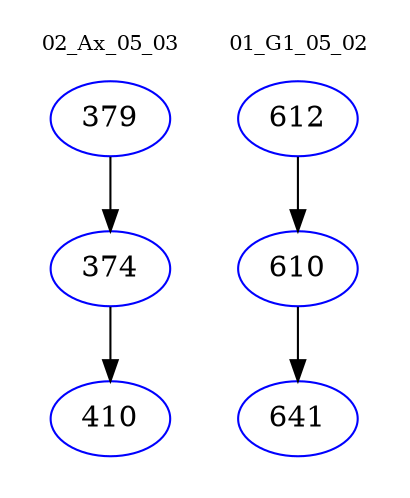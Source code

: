 digraph{
subgraph cluster_0 {
color = white
label = "02_Ax_05_03";
fontsize=10;
T0_379 [label="379", color="blue"]
T0_379 -> T0_374 [color="black"]
T0_374 [label="374", color="blue"]
T0_374 -> T0_410 [color="black"]
T0_410 [label="410", color="blue"]
}
subgraph cluster_1 {
color = white
label = "01_G1_05_02";
fontsize=10;
T1_612 [label="612", color="blue"]
T1_612 -> T1_610 [color="black"]
T1_610 [label="610", color="blue"]
T1_610 -> T1_641 [color="black"]
T1_641 [label="641", color="blue"]
}
}
